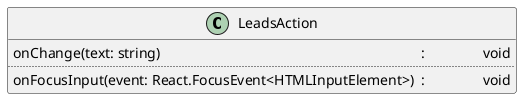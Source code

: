 @startuml Search class diagram

class LeadsAction {
  onChange(text: string)\t\t\t\t\t\t\t\t\t: \t\t void
  ..
  onFocusInput(event: React.FocusEvent<HTMLInputElement>)\t: \t\t void
}

@enduml
